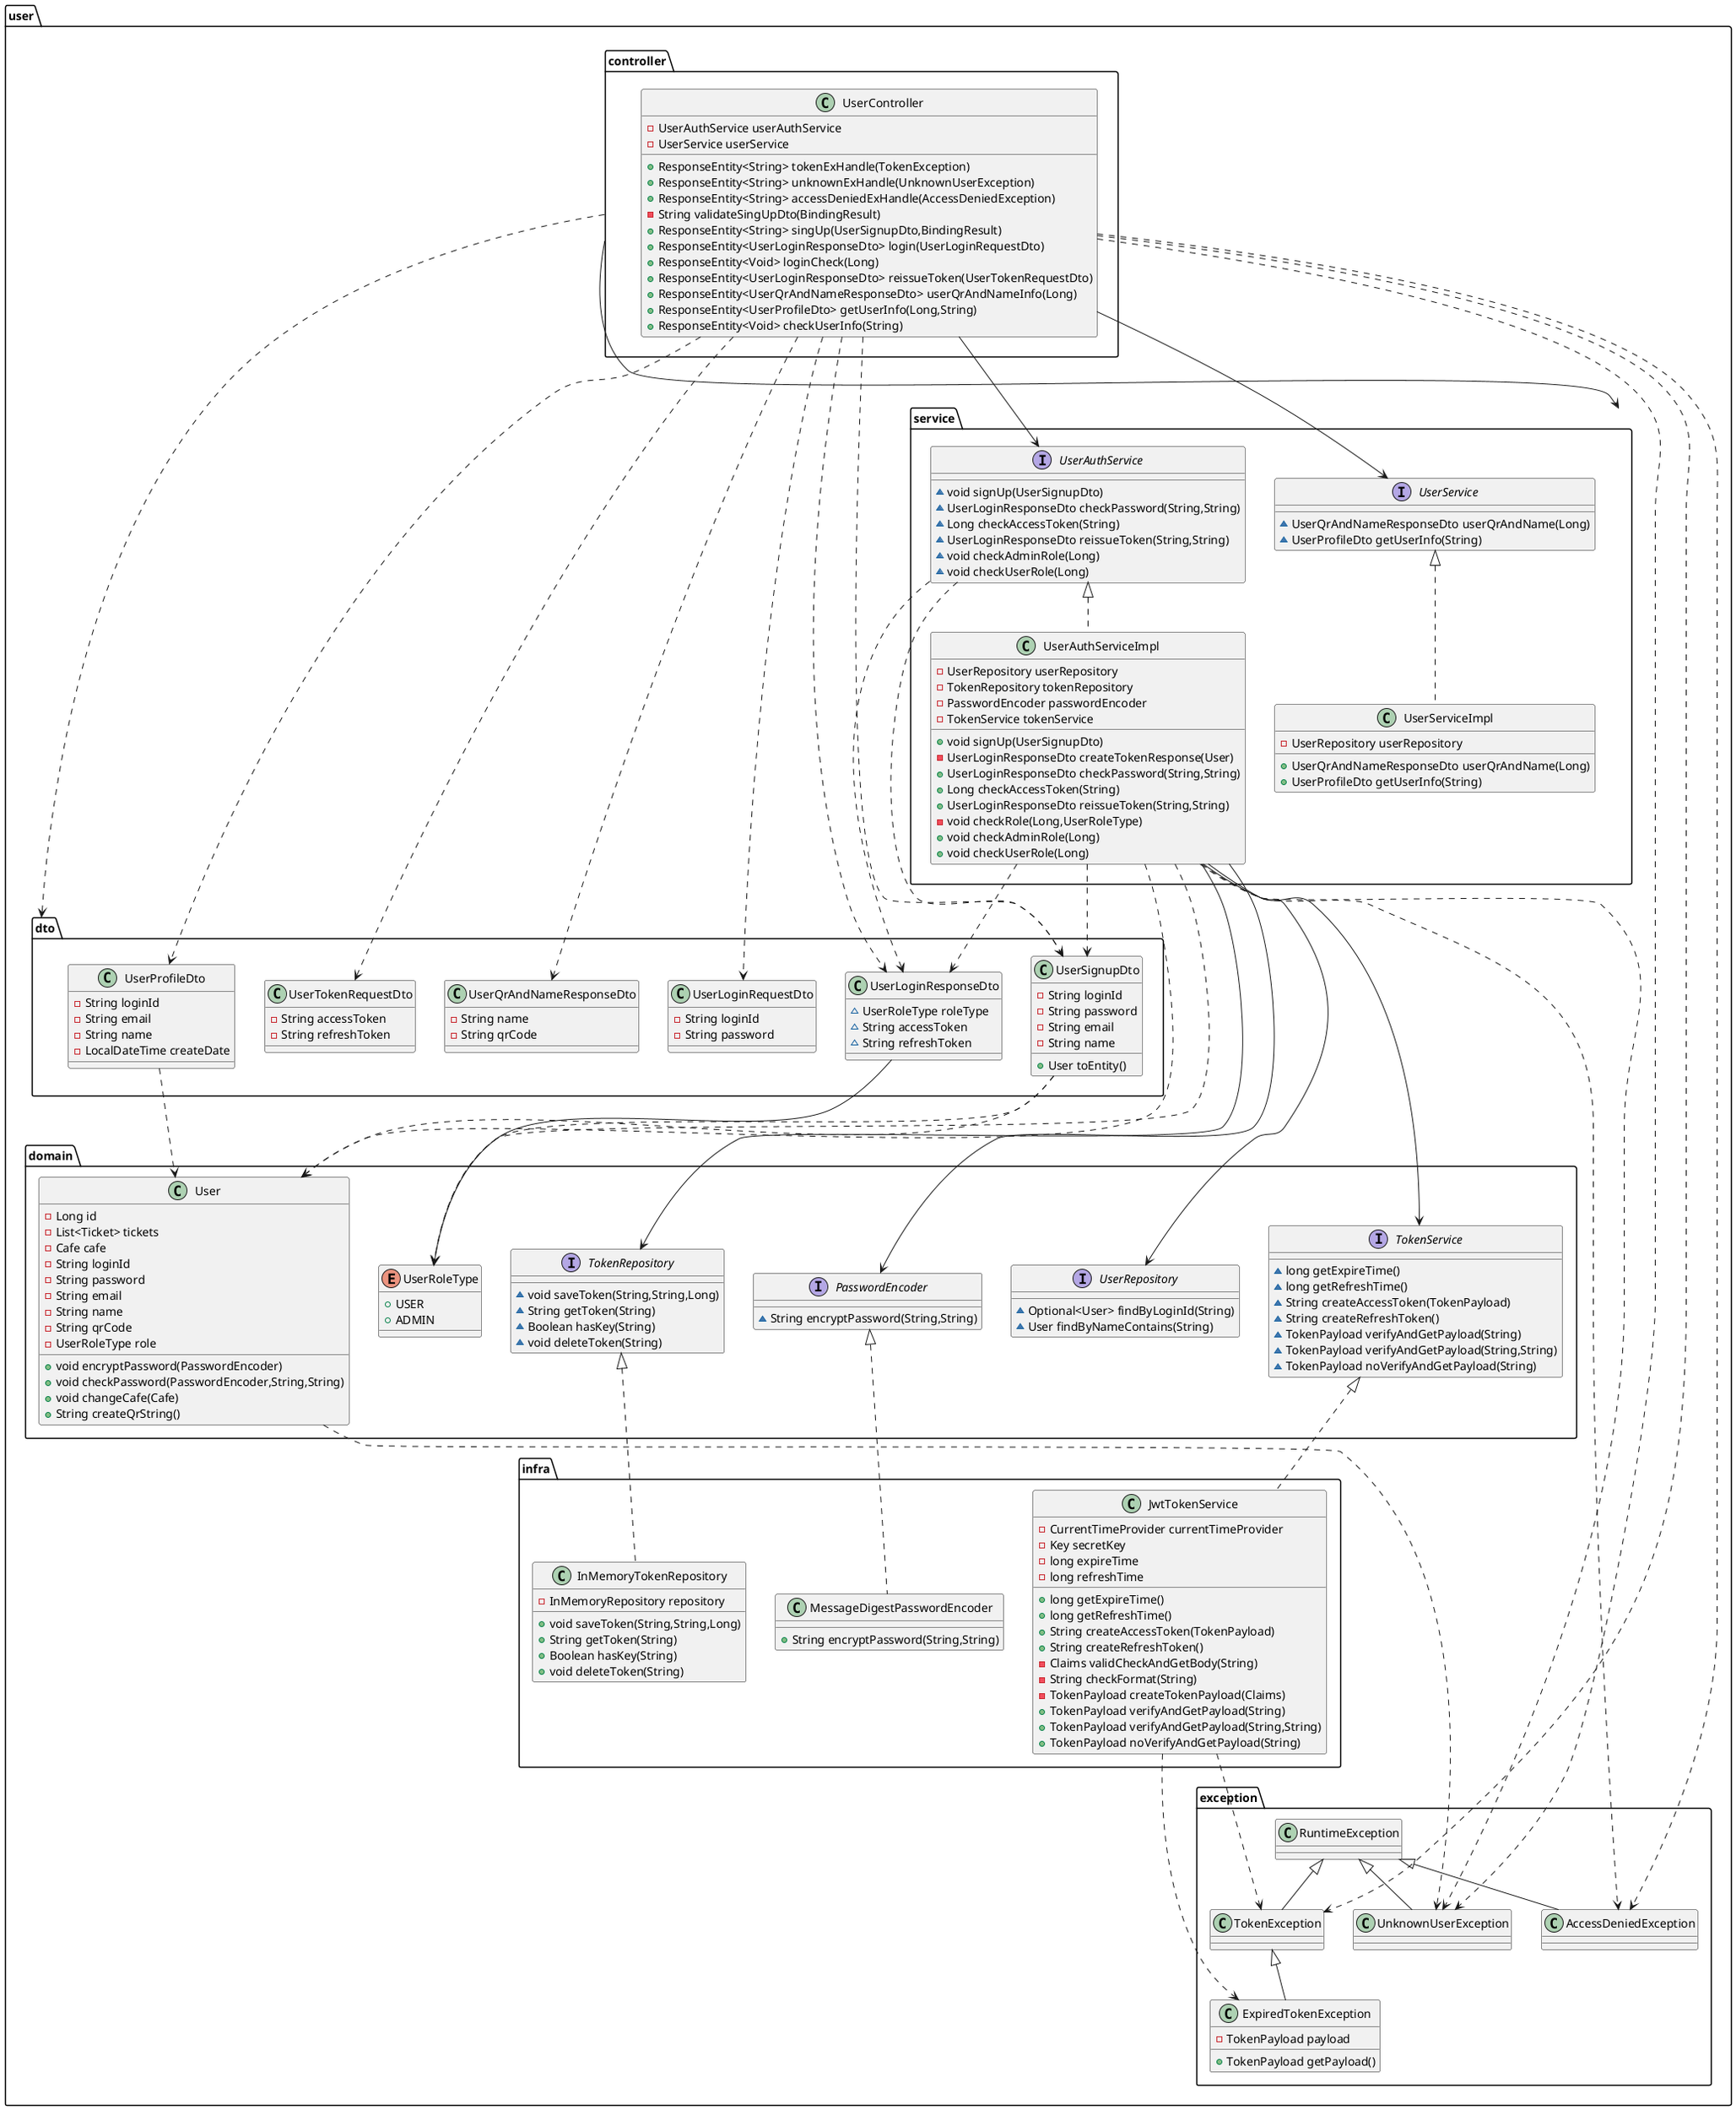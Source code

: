 @startuml
class user.exception.UnknownUserException {
}
class user.exception.TokenException {
}
enum user.domain.UserRoleType {
+  USER
+  ADMIN
}
class user.infra.JwtTokenService {
- CurrentTimeProvider currentTimeProvider
- Key secretKey
- long expireTime
- long refreshTime
+ long getExpireTime()
+ long getRefreshTime()
+ String createAccessToken(TokenPayload)
+ String createRefreshToken()
- Claims validCheckAndGetBody(String)
- String checkFormat(String)
- TokenPayload createTokenPayload(Claims)
+ TokenPayload verifyAndGetPayload(String)
+ TokenPayload verifyAndGetPayload(String,String)
+ TokenPayload noVerifyAndGetPayload(String)
}
interface user.service.UserService {
~ UserQrAndNameResponseDto userQrAndName(Long)
~ UserProfileDto getUserInfo(String)
}
interface user.domain.TokenService {
~ long getExpireTime()
~ long getRefreshTime()
~ String createAccessToken(TokenPayload)
~ String createRefreshToken()
~ TokenPayload verifyAndGetPayload(String)
~ TokenPayload verifyAndGetPayload(String,String)
~ TokenPayload noVerifyAndGetPayload(String)
}
class user.infra.MessageDigestPasswordEncoder {
+ String encryptPassword(String,String)
}
interface user.domain.TokenRepository {
~ void saveToken(String,String,Long)
~ String getToken(String)
~ Boolean hasKey(String)
~ void deleteToken(String)
}
class user.service.UserAuthServiceImpl {
- UserRepository userRepository
- TokenRepository tokenRepository
- PasswordEncoder passwordEncoder
- TokenService tokenService
+ void signUp(UserSignupDto)
- UserLoginResponseDto createTokenResponse(User)
+ UserLoginResponseDto checkPassword(String,String)
+ Long checkAccessToken(String)
+ UserLoginResponseDto reissueToken(String,String)
- void checkRole(Long,UserRoleType)
+ void checkAdminRole(Long)
+ void checkUserRole(Long)
}
class user.dto.UserTokenRequestDto {
- String accessToken
- String refreshToken
}
class user.dto.UserQrAndNameResponseDto {
- String name
- String qrCode
}
interface user.domain.PasswordEncoder {
~ String encryptPassword(String,String)
}
class user.dto.UserSignupDto {
- String loginId
- String password
- String email
- String name
+ User toEntity()
}
class user.service.UserServiceImpl {
- UserRepository userRepository
+ UserQrAndNameResponseDto userQrAndName(Long)
+ UserProfileDto getUserInfo(String)
}
class user.infra.InMemoryTokenRepository {
- InMemoryRepository repository
+ void saveToken(String,String,Long)
+ String getToken(String)
+ Boolean hasKey(String)
+ void deleteToken(String)
}
class user.domain.User {
- Long id
- List<Ticket> tickets
- Cafe cafe
- String loginId
- String password
- String email
- String name
- String qrCode
- UserRoleType role
+ void encryptPassword(PasswordEncoder)
+ void checkPassword(PasswordEncoder,String,String)
+ void changeCafe(Cafe)
+ String createQrString()
}
class user.dto.UserLoginResponseDto {
~ UserRoleType roleType
~ String accessToken
~ String refreshToken
}
class user.dto.UserLoginRequestDto {
- String loginId
- String password
}
class user.dto.UserProfileDto {
- String loginId
- String email
- String name
- LocalDateTime createDate
}
interface user.service.UserAuthService {
~ void signUp(UserSignupDto)
~ UserLoginResponseDto checkPassword(String,String)
~ Long checkAccessToken(String)
~ UserLoginResponseDto reissueToken(String,String)
~ void checkAdminRole(Long)
~ void checkUserRole(Long)
}
class user.exception.AccessDeniedException {
}
class user.exception.ExpiredTokenException {
- TokenPayload payload
+ TokenPayload getPayload()
}
class user.controller.UserController {
- UserAuthService userAuthService
- UserService userService
+ ResponseEntity<String> tokenExHandle(TokenException)
+ ResponseEntity<String> unknownExHandle(UnknownUserException)
+ ResponseEntity<String> accessDeniedExHandle(AccessDeniedException)
- String validateSingUpDto(BindingResult)
+ ResponseEntity<String> singUp(UserSignupDto,BindingResult)
+ ResponseEntity<UserLoginResponseDto> login(UserLoginRequestDto)
+ ResponseEntity<Void> loginCheck(Long)
+ ResponseEntity<UserLoginResponseDto> reissueToken(UserTokenRequestDto)
+ ResponseEntity<UserQrAndNameResponseDto> userQrAndNameInfo(Long)
+ ResponseEntity<UserProfileDto> getUserInfo(Long,String)
+ ResponseEntity<Void> checkUserInfo(String)
}
interface user.domain.UserRepository {
~ Optional<User> findByLoginId(String)
~ User findByNameContains(String)
}


user.exception.RuntimeException <|-- user.exception.UnknownUserException
user.exception.RuntimeException <|-- user.exception.TokenException
user.exception.RuntimeException <|-- user.exception.AccessDeniedException
user.exception.TokenException <|-- user.exception.ExpiredTokenException

'controller 패키지
controller ...> user.dto
UserController ...> UserLoginRequestDto
UserController ...> UserLoginResponseDto
UserController ...> UserProfileDto
UserController ...> UserQrAndNameResponseDto
UserController ...> UserSignupDto
UserController ...> UserTokenRequestDto

controller ---> service
UserController ---> UserAuthService
UserController ---> UserService

UserController ...> AccessDeniedException
UserController ...> TokenException
UserController ...> UnknownUserException

'domain 패키지
User ...> UnknownUserException

'dto 패키지
UserLoginResponseDto ---> UserRoleType
UserProfileDto ...> User
UserSignupDto ...> User
UserSignupDto ...> UserRoleType

'infra 패키지
TokenRepository <|.. InMemoryTokenRepository
TokenService <|.. JwtTokenService
JwtTokenService ...> ExpiredTokenException
JwtTokenService ...> TokenException
PasswordEncoder <|.. MessageDigestPasswordEncoder

'service 패키지
UserAuthService ...> UserLoginResponseDto
UserAuthService ...> UserSignupDto

UserAuthService <|.. UserAuthServiceImpl
UserAuthServiceImpl --> UserRepository
UserAuthServiceImpl --> TokenRepository
UserAuthServiceImpl --> PasswordEncoder
UserAuthServiceImpl --> TokenService
UserAuthServiceImpl ..> User
UserAuthServiceImpl ..> UserRoleType
UserAuthServiceImpl ..> UserLoginResponseDto
UserAuthServiceImpl ..> UserSignupDto
UserAuthServiceImpl ..> AccessDeniedException
UserAuthServiceImpl ..> UnknownUserException

user.service.UserService <|.. user.service.UserServiceImpl



@enduml